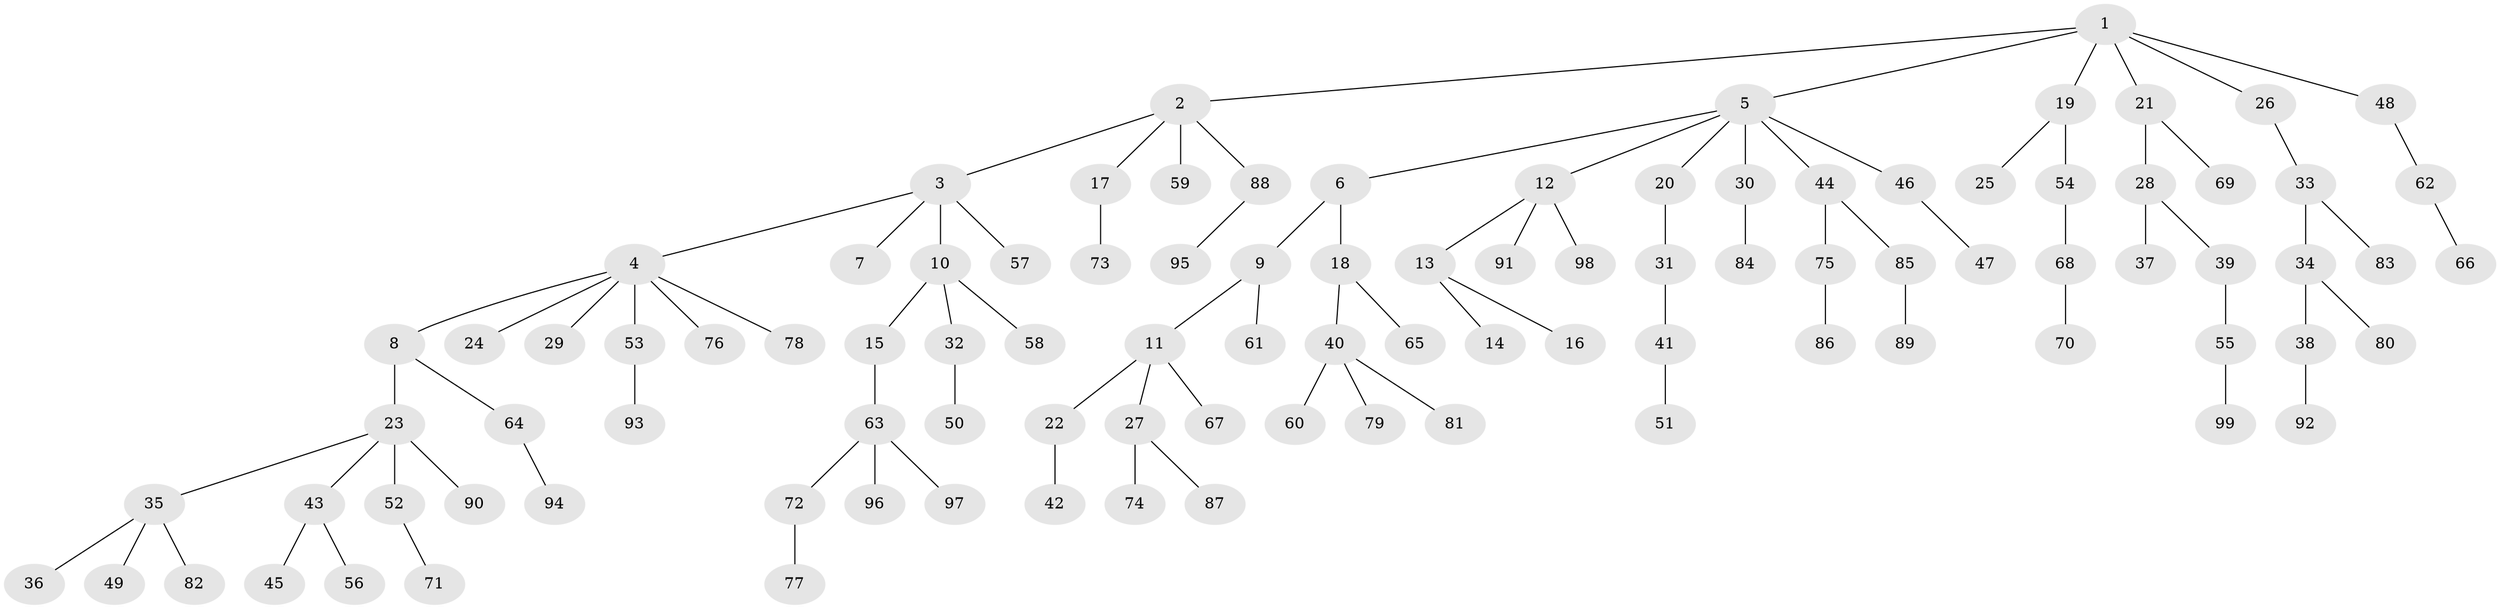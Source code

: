 // Generated by graph-tools (version 1.1) at 2025/52/03/09/25 04:52:39]
// undirected, 99 vertices, 98 edges
graph export_dot {
graph [start="1"]
  node [color=gray90,style=filled];
  1;
  2;
  3;
  4;
  5;
  6;
  7;
  8;
  9;
  10;
  11;
  12;
  13;
  14;
  15;
  16;
  17;
  18;
  19;
  20;
  21;
  22;
  23;
  24;
  25;
  26;
  27;
  28;
  29;
  30;
  31;
  32;
  33;
  34;
  35;
  36;
  37;
  38;
  39;
  40;
  41;
  42;
  43;
  44;
  45;
  46;
  47;
  48;
  49;
  50;
  51;
  52;
  53;
  54;
  55;
  56;
  57;
  58;
  59;
  60;
  61;
  62;
  63;
  64;
  65;
  66;
  67;
  68;
  69;
  70;
  71;
  72;
  73;
  74;
  75;
  76;
  77;
  78;
  79;
  80;
  81;
  82;
  83;
  84;
  85;
  86;
  87;
  88;
  89;
  90;
  91;
  92;
  93;
  94;
  95;
  96;
  97;
  98;
  99;
  1 -- 2;
  1 -- 5;
  1 -- 19;
  1 -- 21;
  1 -- 26;
  1 -- 48;
  2 -- 3;
  2 -- 17;
  2 -- 59;
  2 -- 88;
  3 -- 4;
  3 -- 7;
  3 -- 10;
  3 -- 57;
  4 -- 8;
  4 -- 24;
  4 -- 29;
  4 -- 53;
  4 -- 76;
  4 -- 78;
  5 -- 6;
  5 -- 12;
  5 -- 20;
  5 -- 30;
  5 -- 44;
  5 -- 46;
  6 -- 9;
  6 -- 18;
  8 -- 23;
  8 -- 64;
  9 -- 11;
  9 -- 61;
  10 -- 15;
  10 -- 32;
  10 -- 58;
  11 -- 22;
  11 -- 27;
  11 -- 67;
  12 -- 13;
  12 -- 91;
  12 -- 98;
  13 -- 14;
  13 -- 16;
  15 -- 63;
  17 -- 73;
  18 -- 40;
  18 -- 65;
  19 -- 25;
  19 -- 54;
  20 -- 31;
  21 -- 28;
  21 -- 69;
  22 -- 42;
  23 -- 35;
  23 -- 43;
  23 -- 52;
  23 -- 90;
  26 -- 33;
  27 -- 74;
  27 -- 87;
  28 -- 37;
  28 -- 39;
  30 -- 84;
  31 -- 41;
  32 -- 50;
  33 -- 34;
  33 -- 83;
  34 -- 38;
  34 -- 80;
  35 -- 36;
  35 -- 49;
  35 -- 82;
  38 -- 92;
  39 -- 55;
  40 -- 60;
  40 -- 79;
  40 -- 81;
  41 -- 51;
  43 -- 45;
  43 -- 56;
  44 -- 75;
  44 -- 85;
  46 -- 47;
  48 -- 62;
  52 -- 71;
  53 -- 93;
  54 -- 68;
  55 -- 99;
  62 -- 66;
  63 -- 72;
  63 -- 96;
  63 -- 97;
  64 -- 94;
  68 -- 70;
  72 -- 77;
  75 -- 86;
  85 -- 89;
  88 -- 95;
}
